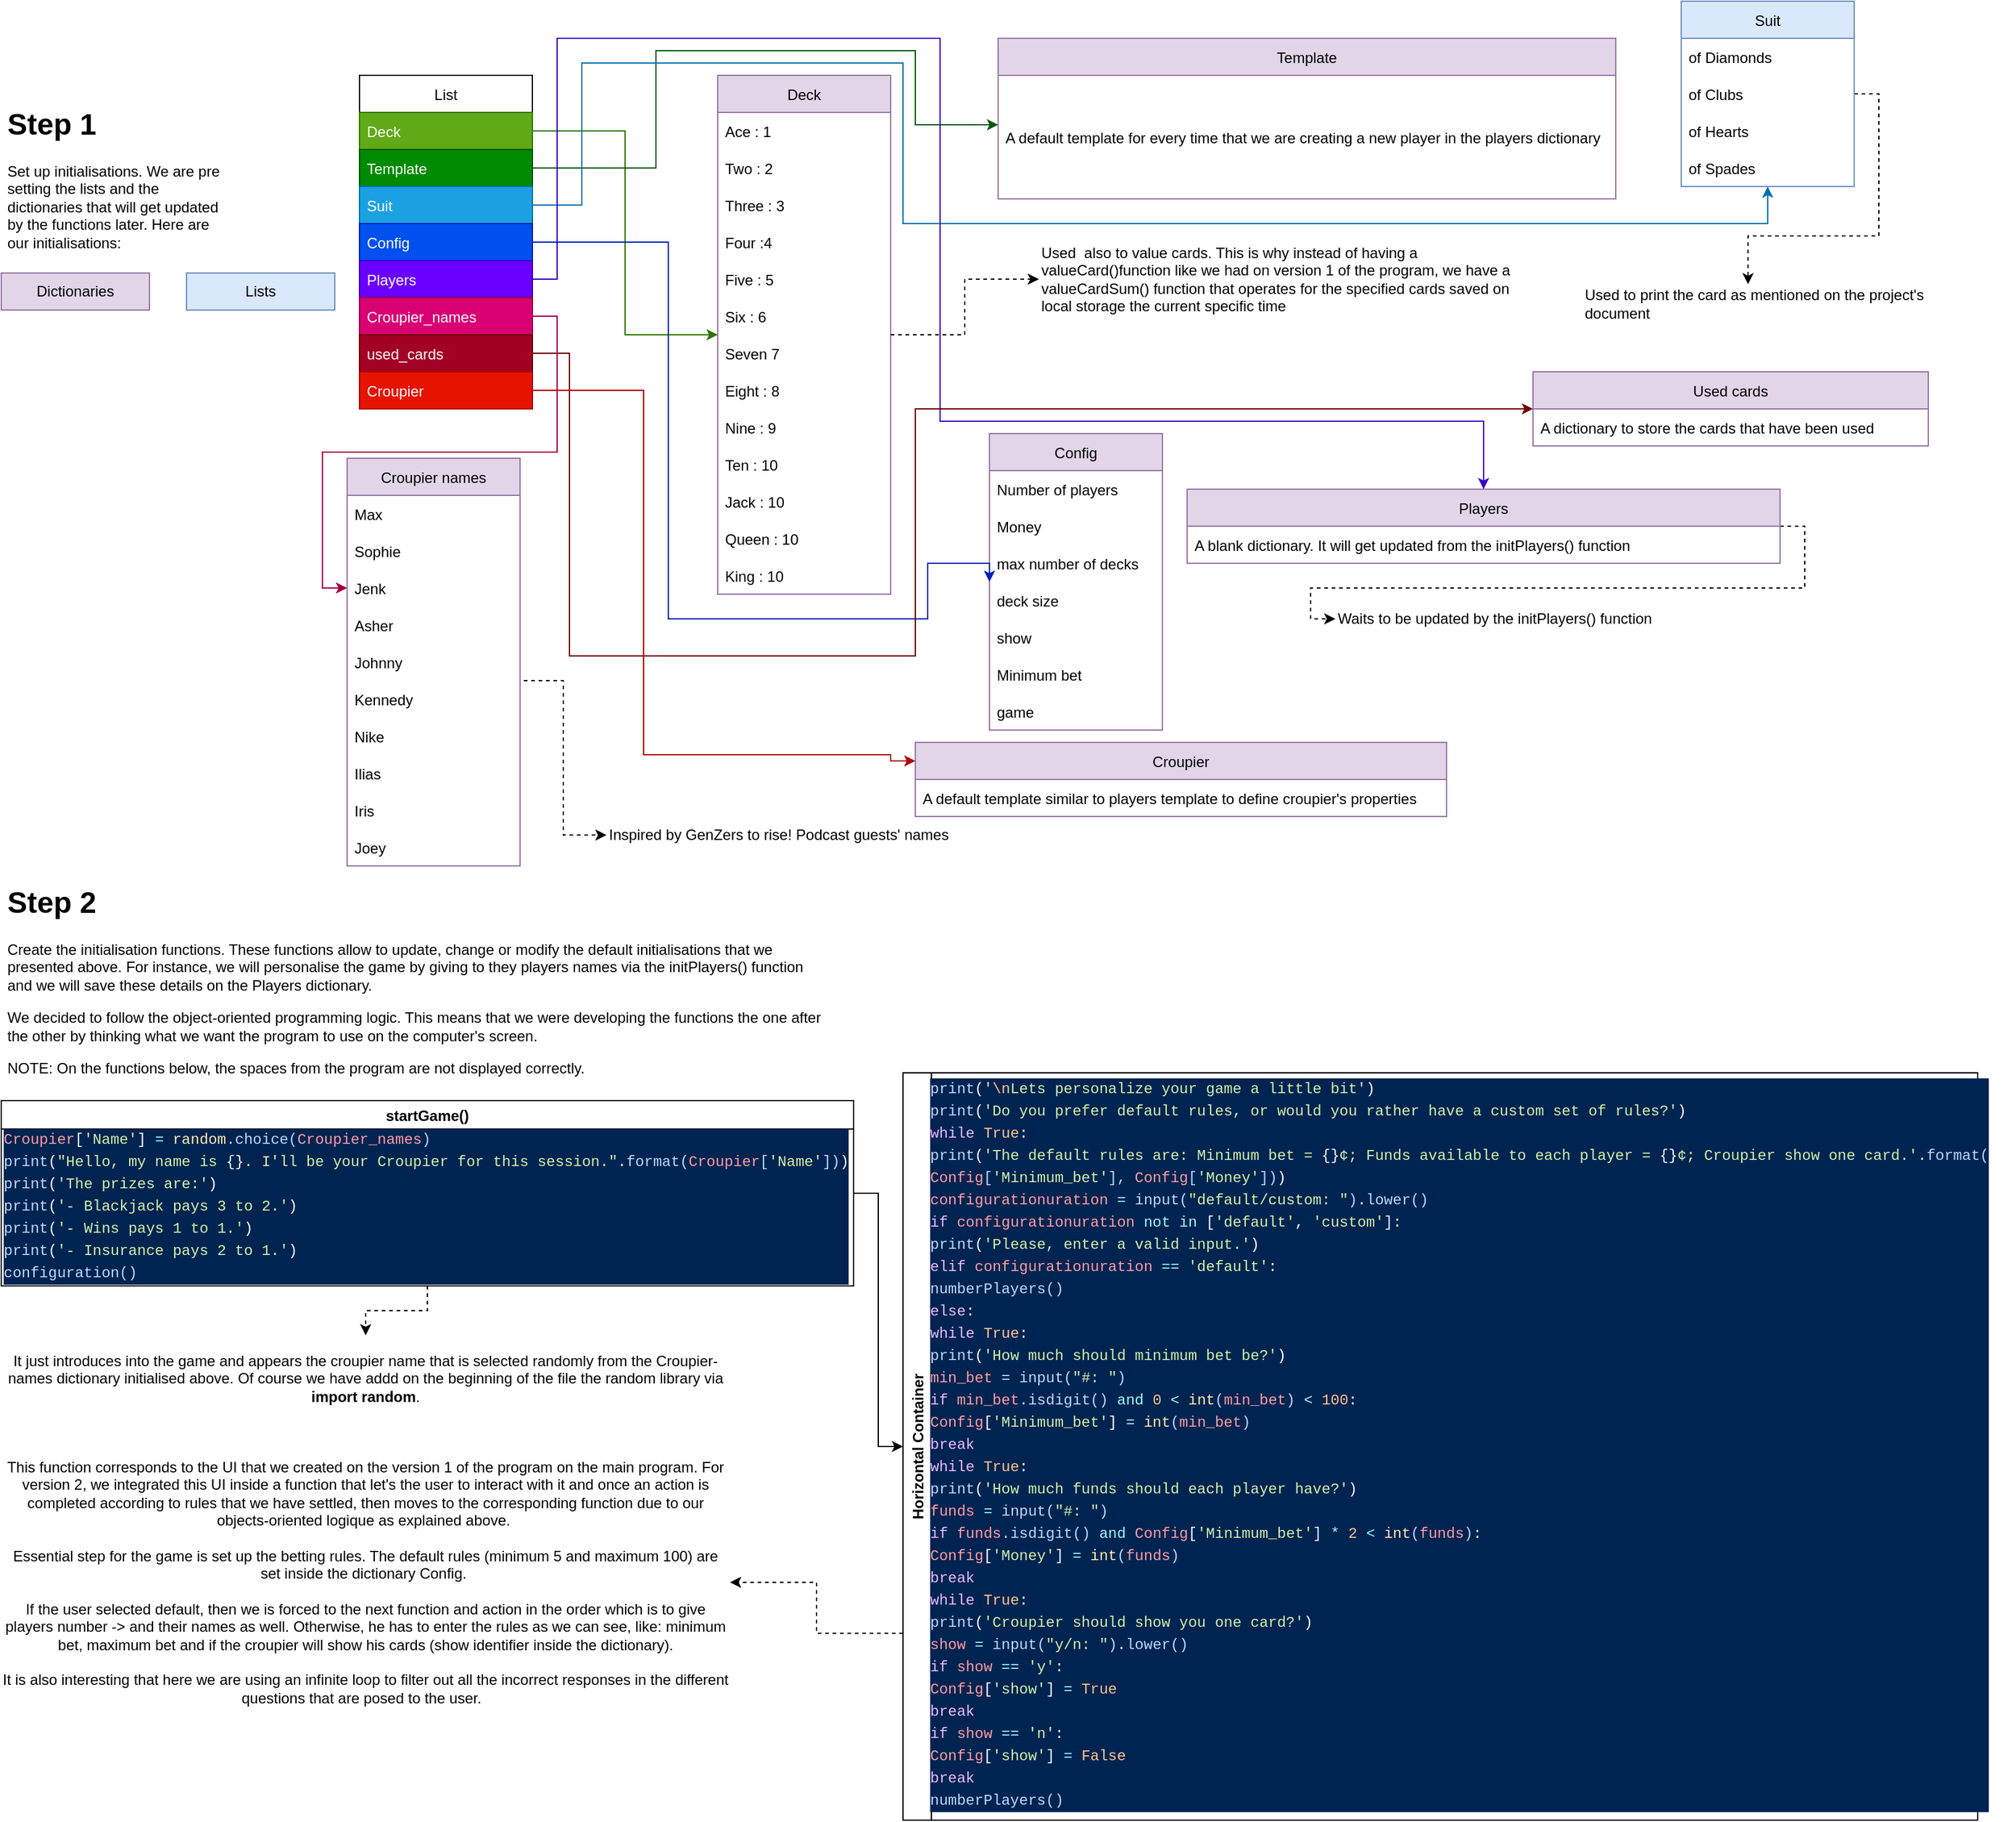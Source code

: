 <mxfile version="15.9.1" type="github">
  <diagram id="C5RBs43oDa-KdzZeNtuy" name="Page-1">
    <mxGraphModel dx="1019" dy="1835" grid="1" gridSize="10" guides="1" tooltips="1" connect="1" arrows="1" fold="1" page="1" pageScale="1" pageWidth="827" pageHeight="1169" math="0" shadow="0">
      <root>
        <mxCell id="WIyWlLk6GJQsqaUBKTNV-0" />
        <mxCell id="WIyWlLk6GJQsqaUBKTNV-1" parent="WIyWlLk6GJQsqaUBKTNV-0" />
        <mxCell id="v-qipN8iJghau_C7B_nq-13" value="Deck" style="swimlane;fontStyle=0;childLayout=stackLayout;horizontal=1;startSize=30;horizontalStack=0;resizeParent=1;resizeParentMax=0;resizeLast=0;collapsible=1;marginBottom=0;fillColor=#e1d5e7;strokeColor=#9673a6;" vertex="1" parent="WIyWlLk6GJQsqaUBKTNV-1">
          <mxGeometry x="600" y="10" width="140" height="420" as="geometry">
            <mxRectangle x="600" y="10" width="60" height="30" as="alternateBounds" />
          </mxGeometry>
        </mxCell>
        <mxCell id="v-qipN8iJghau_C7B_nq-14" value="Ace : 1" style="text;strokeColor=none;fillColor=none;align=left;verticalAlign=middle;spacingLeft=4;spacingRight=4;overflow=hidden;points=[[0,0.5],[1,0.5]];portConstraint=eastwest;rotatable=0;" vertex="1" parent="v-qipN8iJghau_C7B_nq-13">
          <mxGeometry y="30" width="140" height="30" as="geometry" />
        </mxCell>
        <mxCell id="v-qipN8iJghau_C7B_nq-15" value="Two : 2" style="text;strokeColor=none;fillColor=none;align=left;verticalAlign=middle;spacingLeft=4;spacingRight=4;overflow=hidden;points=[[0,0.5],[1,0.5]];portConstraint=eastwest;rotatable=0;" vertex="1" parent="v-qipN8iJghau_C7B_nq-13">
          <mxGeometry y="60" width="140" height="30" as="geometry" />
        </mxCell>
        <mxCell id="v-qipN8iJghau_C7B_nq-21" value="Three : 3" style="text;strokeColor=none;fillColor=none;align=left;verticalAlign=middle;spacingLeft=4;spacingRight=4;overflow=hidden;points=[[0,0.5],[1,0.5]];portConstraint=eastwest;rotatable=0;" vertex="1" parent="v-qipN8iJghau_C7B_nq-13">
          <mxGeometry y="90" width="140" height="30" as="geometry" />
        </mxCell>
        <mxCell id="v-qipN8iJghau_C7B_nq-16" value="Four :4" style="text;strokeColor=none;fillColor=none;align=left;verticalAlign=middle;spacingLeft=4;spacingRight=4;overflow=hidden;points=[[0,0.5],[1,0.5]];portConstraint=eastwest;rotatable=0;" vertex="1" parent="v-qipN8iJghau_C7B_nq-13">
          <mxGeometry y="120" width="140" height="30" as="geometry" />
        </mxCell>
        <mxCell id="v-qipN8iJghau_C7B_nq-18" value="Five : 5" style="text;strokeColor=none;fillColor=none;align=left;verticalAlign=middle;spacingLeft=4;spacingRight=4;overflow=hidden;points=[[0,0.5],[1,0.5]];portConstraint=eastwest;rotatable=0;" vertex="1" parent="v-qipN8iJghau_C7B_nq-13">
          <mxGeometry y="150" width="140" height="30" as="geometry" />
        </mxCell>
        <mxCell id="v-qipN8iJghau_C7B_nq-19" value="Six : 6" style="text;strokeColor=none;fillColor=none;align=left;verticalAlign=middle;spacingLeft=4;spacingRight=4;overflow=hidden;points=[[0,0.5],[1,0.5]];portConstraint=eastwest;rotatable=0;" vertex="1" parent="v-qipN8iJghau_C7B_nq-13">
          <mxGeometry y="180" width="140" height="30" as="geometry" />
        </mxCell>
        <mxCell id="v-qipN8iJghau_C7B_nq-25" value="Seven 7" style="text;strokeColor=none;fillColor=none;align=left;verticalAlign=middle;spacingLeft=4;spacingRight=4;overflow=hidden;points=[[0,0.5],[1,0.5]];portConstraint=eastwest;rotatable=0;" vertex="1" parent="v-qipN8iJghau_C7B_nq-13">
          <mxGeometry y="210" width="140" height="30" as="geometry" />
        </mxCell>
        <mxCell id="v-qipN8iJghau_C7B_nq-23" value="Eight : 8" style="text;strokeColor=none;fillColor=none;align=left;verticalAlign=middle;spacingLeft=4;spacingRight=4;overflow=hidden;points=[[0,0.5],[1,0.5]];portConstraint=eastwest;rotatable=0;" vertex="1" parent="v-qipN8iJghau_C7B_nq-13">
          <mxGeometry y="240" width="140" height="30" as="geometry" />
        </mxCell>
        <mxCell id="v-qipN8iJghau_C7B_nq-22" value="Nine : 9" style="text;strokeColor=none;fillColor=none;align=left;verticalAlign=middle;spacingLeft=4;spacingRight=4;overflow=hidden;points=[[0,0.5],[1,0.5]];portConstraint=eastwest;rotatable=0;" vertex="1" parent="v-qipN8iJghau_C7B_nq-13">
          <mxGeometry y="270" width="140" height="30" as="geometry" />
        </mxCell>
        <mxCell id="v-qipN8iJghau_C7B_nq-24" value="Ten : 10" style="text;strokeColor=none;fillColor=none;align=left;verticalAlign=middle;spacingLeft=4;spacingRight=4;overflow=hidden;points=[[0,0.5],[1,0.5]];portConstraint=eastwest;rotatable=0;" vertex="1" parent="v-qipN8iJghau_C7B_nq-13">
          <mxGeometry y="300" width="140" height="30" as="geometry" />
        </mxCell>
        <mxCell id="v-qipN8iJghau_C7B_nq-27" value="Jack : 10" style="text;strokeColor=none;fillColor=none;align=left;verticalAlign=middle;spacingLeft=4;spacingRight=4;overflow=hidden;points=[[0,0.5],[1,0.5]];portConstraint=eastwest;rotatable=0;" vertex="1" parent="v-qipN8iJghau_C7B_nq-13">
          <mxGeometry y="330" width="140" height="30" as="geometry" />
        </mxCell>
        <mxCell id="v-qipN8iJghau_C7B_nq-26" value="Queen : 10" style="text;strokeColor=none;fillColor=none;align=left;verticalAlign=middle;spacingLeft=4;spacingRight=4;overflow=hidden;points=[[0,0.5],[1,0.5]];portConstraint=eastwest;rotatable=0;" vertex="1" parent="v-qipN8iJghau_C7B_nq-13">
          <mxGeometry y="360" width="140" height="30" as="geometry" />
        </mxCell>
        <mxCell id="v-qipN8iJghau_C7B_nq-17" value="King : 10" style="text;strokeColor=none;fillColor=none;align=left;verticalAlign=middle;spacingLeft=4;spacingRight=4;overflow=hidden;points=[[0,0.5],[1,0.5]];portConstraint=eastwest;rotatable=0;" vertex="1" parent="v-qipN8iJghau_C7B_nq-13">
          <mxGeometry y="390" width="140" height="30" as="geometry" />
        </mxCell>
        <mxCell id="v-qipN8iJghau_C7B_nq-0" value="&lt;h1&gt;Step 1&lt;/h1&gt;&lt;p&gt;Set up initialisations. We are pre setting the lists and the dictionaries that will get updated by the functions later. Here are our initialisations:&lt;/p&gt;" style="text;html=1;strokeColor=none;fillColor=none;spacing=5;spacingTop=-20;whiteSpace=wrap;overflow=hidden;rounded=0;" vertex="1" parent="WIyWlLk6GJQsqaUBKTNV-1">
          <mxGeometry x="20" y="30" width="190" height="140" as="geometry" />
        </mxCell>
        <mxCell id="v-qipN8iJghau_C7B_nq-1" value="List" style="swimlane;fontStyle=0;childLayout=stackLayout;horizontal=1;startSize=30;horizontalStack=0;resizeParent=1;resizeParentMax=0;resizeLast=0;collapsible=1;marginBottom=0;" vertex="1" parent="WIyWlLk6GJQsqaUBKTNV-1">
          <mxGeometry x="310" y="10" width="140" height="270" as="geometry" />
        </mxCell>
        <mxCell id="v-qipN8iJghau_C7B_nq-2" value="Deck" style="text;strokeColor=#2D7600;fillColor=#60a917;align=left;verticalAlign=middle;spacingLeft=4;spacingRight=4;overflow=hidden;points=[[0,0.5],[1,0.5]];portConstraint=eastwest;rotatable=0;fontColor=#ffffff;" vertex="1" parent="v-qipN8iJghau_C7B_nq-1">
          <mxGeometry y="30" width="140" height="30" as="geometry" />
        </mxCell>
        <mxCell id="v-qipN8iJghau_C7B_nq-6" value="Template" style="text;strokeColor=#005700;fillColor=#008a00;align=left;verticalAlign=middle;spacingLeft=4;spacingRight=4;overflow=hidden;points=[[0,0.5],[1,0.5]];portConstraint=eastwest;rotatable=0;fontColor=#ffffff;" vertex="1" parent="v-qipN8iJghau_C7B_nq-1">
          <mxGeometry y="60" width="140" height="30" as="geometry" />
        </mxCell>
        <mxCell id="v-qipN8iJghau_C7B_nq-3" value="Suit" style="text;strokeColor=#006EAF;fillColor=#1ba1e2;align=left;verticalAlign=middle;spacingLeft=4;spacingRight=4;overflow=hidden;points=[[0,0.5],[1,0.5]];portConstraint=eastwest;rotatable=0;fontColor=#ffffff;" vertex="1" parent="v-qipN8iJghau_C7B_nq-1">
          <mxGeometry y="90" width="140" height="30" as="geometry" />
        </mxCell>
        <mxCell id="v-qipN8iJghau_C7B_nq-7" value="Config" style="text;strokeColor=#001DBC;fillColor=#0050ef;align=left;verticalAlign=middle;spacingLeft=4;spacingRight=4;overflow=hidden;points=[[0,0.5],[1,0.5]];portConstraint=eastwest;rotatable=0;fontColor=#ffffff;" vertex="1" parent="v-qipN8iJghau_C7B_nq-1">
          <mxGeometry y="120" width="140" height="30" as="geometry" />
        </mxCell>
        <mxCell id="v-qipN8iJghau_C7B_nq-5" value="Players" style="text;strokeColor=#3700CC;fillColor=#6a00ff;align=left;verticalAlign=middle;spacingLeft=4;spacingRight=4;overflow=hidden;points=[[0,0.5],[1,0.5]];portConstraint=eastwest;rotatable=0;fontColor=#ffffff;" vertex="1" parent="v-qipN8iJghau_C7B_nq-1">
          <mxGeometry y="150" width="140" height="30" as="geometry" />
        </mxCell>
        <mxCell id="v-qipN8iJghau_C7B_nq-12" value="Croupier_names" style="text;strokeColor=#A50040;fillColor=#d80073;align=left;verticalAlign=middle;spacingLeft=4;spacingRight=4;overflow=hidden;points=[[0,0.5],[1,0.5]];portConstraint=eastwest;rotatable=0;fontColor=#ffffff;" vertex="1" parent="v-qipN8iJghau_C7B_nq-1">
          <mxGeometry y="180" width="140" height="30" as="geometry" />
        </mxCell>
        <mxCell id="v-qipN8iJghau_C7B_nq-11" value="used_cards" style="text;strokeColor=#6F0000;fillColor=#a20025;align=left;verticalAlign=middle;spacingLeft=4;spacingRight=4;overflow=hidden;points=[[0,0.5],[1,0.5]];portConstraint=eastwest;rotatable=0;fontColor=#ffffff;" vertex="1" parent="v-qipN8iJghau_C7B_nq-1">
          <mxGeometry y="210" width="140" height="30" as="geometry" />
        </mxCell>
        <mxCell id="v-qipN8iJghau_C7B_nq-4" value="Croupier" style="text;strokeColor=#B20000;fillColor=#e51400;align=left;verticalAlign=middle;spacingLeft=4;spacingRight=4;overflow=hidden;points=[[0,0.5],[1,0.5]];portConstraint=eastwest;rotatable=0;fontColor=#ffffff;" vertex="1" parent="v-qipN8iJghau_C7B_nq-1">
          <mxGeometry y="240" width="140" height="30" as="geometry" />
        </mxCell>
        <mxCell id="v-qipN8iJghau_C7B_nq-86" style="edgeStyle=orthogonalEdgeStyle;rounded=0;orthogonalLoop=1;jettySize=auto;html=1;entryX=0;entryY=0.5;entryDx=0;entryDy=0;dashed=1;" edge="1" parent="WIyWlLk6GJQsqaUBKTNV-1" source="v-qipN8iJghau_C7B_nq-13" target="v-qipN8iJghau_C7B_nq-81">
          <mxGeometry relative="1" as="geometry" />
        </mxCell>
        <mxCell id="v-qipN8iJghau_C7B_nq-28" value="Template" style="swimlane;fontStyle=0;childLayout=stackLayout;horizontal=1;startSize=30;horizontalStack=0;resizeParent=1;resizeParentMax=0;resizeLast=0;collapsible=1;marginBottom=0;fillColor=#e1d5e7;strokeColor=#9673a6;" vertex="1" parent="WIyWlLk6GJQsqaUBKTNV-1">
          <mxGeometry x="827" y="-20" width="500" height="130" as="geometry">
            <mxRectangle x="810" y="50" width="80" height="30" as="alternateBounds" />
          </mxGeometry>
        </mxCell>
        <mxCell id="v-qipN8iJghau_C7B_nq-29" value="A default template for every time that we are creating a new player in the players dictionary" style="text;strokeColor=none;fillColor=none;align=left;verticalAlign=middle;spacingLeft=4;spacingRight=4;overflow=hidden;points=[[0,0.5],[1,0.5]];portConstraint=eastwest;rotatable=0;" vertex="1" parent="v-qipN8iJghau_C7B_nq-28">
          <mxGeometry y="30" width="500" height="100" as="geometry" />
        </mxCell>
        <mxCell id="v-qipN8iJghau_C7B_nq-87" style="edgeStyle=orthogonalEdgeStyle;rounded=0;orthogonalLoop=1;jettySize=auto;html=1;exitX=1;exitY=0.5;exitDx=0;exitDy=0;entryX=0.419;entryY=-0.029;entryDx=0;entryDy=0;dashed=1;entryPerimeter=0;" edge="1" parent="WIyWlLk6GJQsqaUBKTNV-1" source="v-qipN8iJghau_C7B_nq-32" target="v-qipN8iJghau_C7B_nq-82">
          <mxGeometry relative="1" as="geometry" />
        </mxCell>
        <mxCell id="v-qipN8iJghau_C7B_nq-32" value="Suit" style="swimlane;fontStyle=0;childLayout=stackLayout;horizontal=1;startSize=30;horizontalStack=0;resizeParent=1;resizeParentMax=0;resizeLast=0;collapsible=1;marginBottom=0;fillColor=#dae8fc;strokeColor=#6c8ebf;" vertex="1" parent="WIyWlLk6GJQsqaUBKTNV-1">
          <mxGeometry x="1380" y="-50" width="140" height="150" as="geometry">
            <mxRectangle x="1360" y="100" width="50" height="30" as="alternateBounds" />
          </mxGeometry>
        </mxCell>
        <mxCell id="v-qipN8iJghau_C7B_nq-33" value="of Diamonds" style="text;strokeColor=none;fillColor=none;align=left;verticalAlign=middle;spacingLeft=4;spacingRight=4;overflow=hidden;points=[[0,0.5],[1,0.5]];portConstraint=eastwest;rotatable=0;" vertex="1" parent="v-qipN8iJghau_C7B_nq-32">
          <mxGeometry y="30" width="140" height="30" as="geometry" />
        </mxCell>
        <mxCell id="v-qipN8iJghau_C7B_nq-36" value="of Clubs" style="text;strokeColor=none;fillColor=none;align=left;verticalAlign=middle;spacingLeft=4;spacingRight=4;overflow=hidden;points=[[0,0.5],[1,0.5]];portConstraint=eastwest;rotatable=0;" vertex="1" parent="v-qipN8iJghau_C7B_nq-32">
          <mxGeometry y="60" width="140" height="30" as="geometry" />
        </mxCell>
        <mxCell id="v-qipN8iJghau_C7B_nq-34" value="of Hearts" style="text;strokeColor=none;fillColor=none;align=left;verticalAlign=middle;spacingLeft=4;spacingRight=4;overflow=hidden;points=[[0,0.5],[1,0.5]];portConstraint=eastwest;rotatable=0;" vertex="1" parent="v-qipN8iJghau_C7B_nq-32">
          <mxGeometry y="90" width="140" height="30" as="geometry" />
        </mxCell>
        <mxCell id="v-qipN8iJghau_C7B_nq-35" value="of Spades" style="text;strokeColor=none;fillColor=none;align=left;verticalAlign=middle;spacingLeft=4;spacingRight=4;overflow=hidden;points=[[0,0.5],[1,0.5]];portConstraint=eastwest;rotatable=0;" vertex="1" parent="v-qipN8iJghau_C7B_nq-32">
          <mxGeometry y="120" width="140" height="30" as="geometry" />
        </mxCell>
        <mxCell id="v-qipN8iJghau_C7B_nq-37" value="Config" style="swimlane;fontStyle=0;childLayout=stackLayout;horizontal=1;startSize=30;horizontalStack=0;resizeParent=1;resizeParentMax=0;resizeLast=0;collapsible=1;marginBottom=0;fillColor=#e1d5e7;strokeColor=#9673a6;" vertex="1" parent="WIyWlLk6GJQsqaUBKTNV-1">
          <mxGeometry x="820" y="300" width="140" height="240" as="geometry">
            <mxRectangle x="910" y="190" width="70" height="30" as="alternateBounds" />
          </mxGeometry>
        </mxCell>
        <mxCell id="v-qipN8iJghau_C7B_nq-38" value="Number of players" style="text;strokeColor=none;fillColor=none;align=left;verticalAlign=middle;spacingLeft=4;spacingRight=4;overflow=hidden;points=[[0,0.5],[1,0.5]];portConstraint=eastwest;rotatable=0;" vertex="1" parent="v-qipN8iJghau_C7B_nq-37">
          <mxGeometry y="30" width="140" height="30" as="geometry" />
        </mxCell>
        <mxCell id="v-qipN8iJghau_C7B_nq-39" value="Money" style="text;strokeColor=none;fillColor=none;align=left;verticalAlign=middle;spacingLeft=4;spacingRight=4;overflow=hidden;points=[[0,0.5],[1,0.5]];portConstraint=eastwest;rotatable=0;" vertex="1" parent="v-qipN8iJghau_C7B_nq-37">
          <mxGeometry y="60" width="140" height="30" as="geometry" />
        </mxCell>
        <mxCell id="v-qipN8iJghau_C7B_nq-43" value="max number of decks" style="text;strokeColor=none;fillColor=none;align=left;verticalAlign=middle;spacingLeft=4;spacingRight=4;overflow=hidden;points=[[0,0.5],[1,0.5]];portConstraint=eastwest;rotatable=0;" vertex="1" parent="v-qipN8iJghau_C7B_nq-37">
          <mxGeometry y="90" width="140" height="30" as="geometry" />
        </mxCell>
        <mxCell id="v-qipN8iJghau_C7B_nq-44" value="deck size" style="text;strokeColor=none;fillColor=none;align=left;verticalAlign=middle;spacingLeft=4;spacingRight=4;overflow=hidden;points=[[0,0.5],[1,0.5]];portConstraint=eastwest;rotatable=0;" vertex="1" parent="v-qipN8iJghau_C7B_nq-37">
          <mxGeometry y="120" width="140" height="30" as="geometry" />
        </mxCell>
        <mxCell id="v-qipN8iJghau_C7B_nq-102" value="show" style="text;strokeColor=none;fillColor=none;align=left;verticalAlign=middle;spacingLeft=4;spacingRight=4;overflow=hidden;points=[[0,0.5],[1,0.5]];portConstraint=eastwest;rotatable=0;" vertex="1" parent="v-qipN8iJghau_C7B_nq-37">
          <mxGeometry y="150" width="140" height="30" as="geometry" />
        </mxCell>
        <mxCell id="v-qipN8iJghau_C7B_nq-40" value="Minimum bet" style="text;strokeColor=none;fillColor=none;align=left;verticalAlign=middle;spacingLeft=4;spacingRight=4;overflow=hidden;points=[[0,0.5],[1,0.5]];portConstraint=eastwest;rotatable=0;" vertex="1" parent="v-qipN8iJghau_C7B_nq-37">
          <mxGeometry y="180" width="140" height="30" as="geometry" />
        </mxCell>
        <mxCell id="v-qipN8iJghau_C7B_nq-41" value="game" style="text;strokeColor=none;fillColor=none;align=left;verticalAlign=middle;spacingLeft=4;spacingRight=4;overflow=hidden;points=[[0,0.5],[1,0.5]];portConstraint=eastwest;rotatable=0;" vertex="1" parent="v-qipN8iJghau_C7B_nq-37">
          <mxGeometry y="210" width="140" height="30" as="geometry" />
        </mxCell>
        <mxCell id="v-qipN8iJghau_C7B_nq-88" style="edgeStyle=orthogonalEdgeStyle;rounded=0;orthogonalLoop=1;jettySize=auto;html=1;exitX=1;exitY=0.5;exitDx=0;exitDy=0;entryX=0;entryY=0.5;entryDx=0;entryDy=0;dashed=1;" edge="1" parent="WIyWlLk6GJQsqaUBKTNV-1" source="v-qipN8iJghau_C7B_nq-45" target="v-qipN8iJghau_C7B_nq-84">
          <mxGeometry relative="1" as="geometry" />
        </mxCell>
        <mxCell id="v-qipN8iJghau_C7B_nq-45" value="Players" style="swimlane;fontStyle=0;childLayout=stackLayout;horizontal=1;startSize=30;horizontalStack=0;resizeParent=1;resizeParentMax=0;resizeLast=0;collapsible=1;marginBottom=0;fillColor=#e1d5e7;strokeColor=#9673a6;" vertex="1" parent="WIyWlLk6GJQsqaUBKTNV-1">
          <mxGeometry x="980" y="345" width="480" height="60" as="geometry">
            <mxRectangle x="1030" y="260" width="70" height="30" as="alternateBounds" />
          </mxGeometry>
        </mxCell>
        <mxCell id="v-qipN8iJghau_C7B_nq-46" value="A blank dictionary. It will get updated from the initPlayers() function" style="text;strokeColor=none;fillColor=none;align=left;verticalAlign=middle;spacingLeft=4;spacingRight=4;overflow=hidden;points=[[0,0.5],[1,0.5]];portConstraint=eastwest;rotatable=0;" vertex="1" parent="v-qipN8iJghau_C7B_nq-45">
          <mxGeometry y="30" width="480" height="30" as="geometry" />
        </mxCell>
        <mxCell id="v-qipN8iJghau_C7B_nq-89" style="edgeStyle=orthogonalEdgeStyle;rounded=0;orthogonalLoop=1;jettySize=auto;html=1;exitX=1;exitY=0.5;exitDx=0;exitDy=0;entryX=0;entryY=0.5;entryDx=0;entryDy=0;dashed=1;" edge="1" parent="WIyWlLk6GJQsqaUBKTNV-1" source="v-qipN8iJghau_C7B_nq-49" target="v-qipN8iJghau_C7B_nq-83">
          <mxGeometry relative="1" as="geometry">
            <Array as="points">
              <mxPoint x="440" y="500" />
              <mxPoint x="475" y="500" />
              <mxPoint x="475" y="625" />
            </Array>
          </mxGeometry>
        </mxCell>
        <mxCell id="v-qipN8iJghau_C7B_nq-49" value="Croupier names" style="swimlane;fontStyle=0;childLayout=stackLayout;horizontal=1;startSize=30;horizontalStack=0;resizeParent=1;resizeParentMax=0;resizeLast=0;collapsible=1;marginBottom=0;fillColor=#e1d5e7;strokeColor=#9673a6;" vertex="1" parent="WIyWlLk6GJQsqaUBKTNV-1">
          <mxGeometry x="300" y="320" width="140" height="330" as="geometry">
            <mxRectangle x="1037" y="460" width="120" height="30" as="alternateBounds" />
          </mxGeometry>
        </mxCell>
        <mxCell id="v-qipN8iJghau_C7B_nq-50" value="Max" style="text;strokeColor=none;fillColor=none;align=left;verticalAlign=middle;spacingLeft=4;spacingRight=4;overflow=hidden;points=[[0,0.5],[1,0.5]];portConstraint=eastwest;rotatable=0;" vertex="1" parent="v-qipN8iJghau_C7B_nq-49">
          <mxGeometry y="30" width="140" height="30" as="geometry" />
        </mxCell>
        <mxCell id="v-qipN8iJghau_C7B_nq-56" value="Sophie" style="text;strokeColor=none;fillColor=none;align=left;verticalAlign=middle;spacingLeft=4;spacingRight=4;overflow=hidden;points=[[0,0.5],[1,0.5]];portConstraint=eastwest;rotatable=0;" vertex="1" parent="v-qipN8iJghau_C7B_nq-49">
          <mxGeometry y="60" width="140" height="30" as="geometry" />
        </mxCell>
        <mxCell id="v-qipN8iJghau_C7B_nq-54" value="Jenk" style="text;strokeColor=none;fillColor=none;align=left;verticalAlign=middle;spacingLeft=4;spacingRight=4;overflow=hidden;points=[[0,0.5],[1,0.5]];portConstraint=eastwest;rotatable=0;" vertex="1" parent="v-qipN8iJghau_C7B_nq-49">
          <mxGeometry y="90" width="140" height="30" as="geometry" />
        </mxCell>
        <mxCell id="v-qipN8iJghau_C7B_nq-53" value="Asher" style="text;strokeColor=none;fillColor=none;align=left;verticalAlign=middle;spacingLeft=4;spacingRight=4;overflow=hidden;points=[[0,0.5],[1,0.5]];portConstraint=eastwest;rotatable=0;" vertex="1" parent="v-qipN8iJghau_C7B_nq-49">
          <mxGeometry y="120" width="140" height="30" as="geometry" />
        </mxCell>
        <mxCell id="v-qipN8iJghau_C7B_nq-57" value="Johnny" style="text;strokeColor=none;fillColor=none;align=left;verticalAlign=middle;spacingLeft=4;spacingRight=4;overflow=hidden;points=[[0,0.5],[1,0.5]];portConstraint=eastwest;rotatable=0;" vertex="1" parent="v-qipN8iJghau_C7B_nq-49">
          <mxGeometry y="150" width="140" height="30" as="geometry" />
        </mxCell>
        <mxCell id="v-qipN8iJghau_C7B_nq-59" value="Kennedy" style="text;strokeColor=none;fillColor=none;align=left;verticalAlign=middle;spacingLeft=4;spacingRight=4;overflow=hidden;points=[[0,0.5],[1,0.5]];portConstraint=eastwest;rotatable=0;" vertex="1" parent="v-qipN8iJghau_C7B_nq-49">
          <mxGeometry y="180" width="140" height="30" as="geometry" />
        </mxCell>
        <mxCell id="v-qipN8iJghau_C7B_nq-55" value="Nike" style="text;strokeColor=none;fillColor=none;align=left;verticalAlign=middle;spacingLeft=4;spacingRight=4;overflow=hidden;points=[[0,0.5],[1,0.5]];portConstraint=eastwest;rotatable=0;" vertex="1" parent="v-qipN8iJghau_C7B_nq-49">
          <mxGeometry y="210" width="140" height="30" as="geometry" />
        </mxCell>
        <mxCell id="v-qipN8iJghau_C7B_nq-51" value="Ilias" style="text;strokeColor=none;fillColor=none;align=left;verticalAlign=middle;spacingLeft=4;spacingRight=4;overflow=hidden;points=[[0,0.5],[1,0.5]];portConstraint=eastwest;rotatable=0;" vertex="1" parent="v-qipN8iJghau_C7B_nq-49">
          <mxGeometry y="240" width="140" height="30" as="geometry" />
        </mxCell>
        <mxCell id="v-qipN8iJghau_C7B_nq-58" value="Iris" style="text;strokeColor=none;fillColor=none;align=left;verticalAlign=middle;spacingLeft=4;spacingRight=4;overflow=hidden;points=[[0,0.5],[1,0.5]];portConstraint=eastwest;rotatable=0;" vertex="1" parent="v-qipN8iJghau_C7B_nq-49">
          <mxGeometry y="270" width="140" height="30" as="geometry" />
        </mxCell>
        <mxCell id="v-qipN8iJghau_C7B_nq-52" value="Joey" style="text;strokeColor=none;fillColor=none;align=left;verticalAlign=middle;spacingLeft=4;spacingRight=4;overflow=hidden;points=[[0,0.5],[1,0.5]];portConstraint=eastwest;rotatable=0;" vertex="1" parent="v-qipN8iJghau_C7B_nq-49">
          <mxGeometry y="300" width="140" height="30" as="geometry" />
        </mxCell>
        <mxCell id="v-qipN8iJghau_C7B_nq-61" value="Used cards" style="swimlane;fontStyle=0;childLayout=stackLayout;horizontal=1;startSize=30;horizontalStack=0;resizeParent=1;resizeParentMax=0;resizeLast=0;collapsible=1;marginBottom=0;fillColor=#e1d5e7;strokeColor=#9673a6;" vertex="1" parent="WIyWlLk6GJQsqaUBKTNV-1">
          <mxGeometry x="1260" y="250" width="320" height="60" as="geometry">
            <mxRectangle x="1630" y="240" width="90" height="30" as="alternateBounds" />
          </mxGeometry>
        </mxCell>
        <mxCell id="v-qipN8iJghau_C7B_nq-62" value="A dictionary to store the cards that have been used" style="text;strokeColor=none;fillColor=none;align=left;verticalAlign=middle;spacingLeft=4;spacingRight=4;overflow=hidden;points=[[0,0.5],[1,0.5]];portConstraint=eastwest;rotatable=0;" vertex="1" parent="v-qipN8iJghau_C7B_nq-61">
          <mxGeometry y="30" width="320" height="30" as="geometry" />
        </mxCell>
        <mxCell id="v-qipN8iJghau_C7B_nq-65" value="Croupier" style="swimlane;fontStyle=0;childLayout=stackLayout;horizontal=1;startSize=30;horizontalStack=0;resizeParent=1;resizeParentMax=0;resizeLast=0;collapsible=1;marginBottom=0;fillColor=#e1d5e7;strokeColor=#9673a6;" vertex="1" parent="WIyWlLk6GJQsqaUBKTNV-1">
          <mxGeometry x="760" y="550" width="430" height="60" as="geometry">
            <mxRectangle x="1497" y="530" width="80" height="30" as="alternateBounds" />
          </mxGeometry>
        </mxCell>
        <mxCell id="v-qipN8iJghau_C7B_nq-66" value="A default template similar to players template to define croupier&#39;s properties" style="text;strokeColor=none;fillColor=none;align=left;verticalAlign=middle;spacingLeft=4;spacingRight=4;overflow=hidden;points=[[0,0.5],[1,0.5]];portConstraint=eastwest;rotatable=0;" vertex="1" parent="v-qipN8iJghau_C7B_nq-65">
          <mxGeometry y="30" width="430" height="30" as="geometry" />
        </mxCell>
        <mxCell id="v-qipN8iJghau_C7B_nq-69" style="edgeStyle=orthogonalEdgeStyle;rounded=0;orthogonalLoop=1;jettySize=auto;html=1;exitX=1;exitY=0.5;exitDx=0;exitDy=0;fillColor=#60a917;strokeColor=#2D7600;" edge="1" parent="WIyWlLk6GJQsqaUBKTNV-1" source="v-qipN8iJghau_C7B_nq-2" target="v-qipN8iJghau_C7B_nq-13">
          <mxGeometry relative="1" as="geometry" />
        </mxCell>
        <mxCell id="v-qipN8iJghau_C7B_nq-70" style="edgeStyle=orthogonalEdgeStyle;rounded=0;orthogonalLoop=1;jettySize=auto;html=1;exitX=1;exitY=0.5;exitDx=0;exitDy=0;fillColor=#008a00;strokeColor=#005700;" edge="1" parent="WIyWlLk6GJQsqaUBKTNV-1" source="v-qipN8iJghau_C7B_nq-6">
          <mxGeometry relative="1" as="geometry">
            <mxPoint x="827" y="50" as="targetPoint" />
            <Array as="points">
              <mxPoint x="550" y="85" />
              <mxPoint x="550" y="-10" />
              <mxPoint x="760" y="-10" />
              <mxPoint x="760" y="50" />
              <mxPoint x="827" y="50" />
            </Array>
          </mxGeometry>
        </mxCell>
        <mxCell id="v-qipN8iJghau_C7B_nq-71" style="edgeStyle=orthogonalEdgeStyle;rounded=0;orthogonalLoop=1;jettySize=auto;html=1;exitX=1;exitY=0.5;exitDx=0;exitDy=0;fillColor=#1ba1e2;strokeColor=#006EAF;" edge="1" parent="WIyWlLk6GJQsqaUBKTNV-1" source="v-qipN8iJghau_C7B_nq-3" target="v-qipN8iJghau_C7B_nq-32">
          <mxGeometry relative="1" as="geometry">
            <Array as="points">
              <mxPoint x="490" y="115" />
              <mxPoint x="490" />
              <mxPoint x="750" />
              <mxPoint x="750" y="130" />
              <mxPoint x="1450" y="130" />
            </Array>
          </mxGeometry>
        </mxCell>
        <mxCell id="v-qipN8iJghau_C7B_nq-72" style="edgeStyle=orthogonalEdgeStyle;rounded=0;orthogonalLoop=1;jettySize=auto;html=1;exitX=1;exitY=0.5;exitDx=0;exitDy=0;entryX=0;entryY=0.5;entryDx=0;entryDy=0;fillColor=#0050ef;strokeColor=#001DBC;" edge="1" parent="WIyWlLk6GJQsqaUBKTNV-1" source="v-qipN8iJghau_C7B_nq-7" target="v-qipN8iJghau_C7B_nq-37">
          <mxGeometry relative="1" as="geometry">
            <Array as="points">
              <mxPoint x="560" y="145" />
              <mxPoint x="560" y="450" />
              <mxPoint x="770" y="450" />
              <mxPoint x="770" y="405" />
            </Array>
          </mxGeometry>
        </mxCell>
        <mxCell id="v-qipN8iJghau_C7B_nq-73" style="edgeStyle=orthogonalEdgeStyle;rounded=0;orthogonalLoop=1;jettySize=auto;html=1;exitX=1;exitY=0.5;exitDx=0;exitDy=0;entryX=0.5;entryY=0;entryDx=0;entryDy=0;fillColor=#6a00ff;strokeColor=#3700CC;" edge="1" parent="WIyWlLk6GJQsqaUBKTNV-1" source="v-qipN8iJghau_C7B_nq-5" target="v-qipN8iJghau_C7B_nq-45">
          <mxGeometry relative="1" as="geometry">
            <Array as="points">
              <mxPoint x="470" y="175" />
              <mxPoint x="470" y="-20" />
              <mxPoint x="780" y="-20" />
              <mxPoint x="780" y="290" />
              <mxPoint x="1220" y="290" />
            </Array>
          </mxGeometry>
        </mxCell>
        <mxCell id="v-qipN8iJghau_C7B_nq-77" style="edgeStyle=orthogonalEdgeStyle;rounded=0;orthogonalLoop=1;jettySize=auto;html=1;exitX=1;exitY=0.5;exitDx=0;exitDy=0;fillColor=#a20025;strokeColor=#6F0000;" edge="1" parent="WIyWlLk6GJQsqaUBKTNV-1" source="v-qipN8iJghau_C7B_nq-11" target="v-qipN8iJghau_C7B_nq-61">
          <mxGeometry relative="1" as="geometry">
            <Array as="points">
              <mxPoint x="480" y="235" />
              <mxPoint x="480" y="480" />
              <mxPoint x="760" y="480" />
              <mxPoint x="760" y="280" />
            </Array>
          </mxGeometry>
        </mxCell>
        <mxCell id="v-qipN8iJghau_C7B_nq-78" style="edgeStyle=orthogonalEdgeStyle;rounded=0;orthogonalLoop=1;jettySize=auto;html=1;exitX=1;exitY=0.5;exitDx=0;exitDy=0;fillColor=#e51400;strokeColor=#B20000;entryX=0;entryY=0.25;entryDx=0;entryDy=0;" edge="1" parent="WIyWlLk6GJQsqaUBKTNV-1" source="v-qipN8iJghau_C7B_nq-4" target="v-qipN8iJghau_C7B_nq-65">
          <mxGeometry relative="1" as="geometry">
            <mxPoint x="670" y="560" as="targetPoint" />
            <Array as="points">
              <mxPoint x="540" y="265" />
              <mxPoint x="540" y="560" />
              <mxPoint x="740" y="560" />
            </Array>
          </mxGeometry>
        </mxCell>
        <mxCell id="v-qipN8iJghau_C7B_nq-79" value="Dictionaries" style="rounded=0;whiteSpace=wrap;html=1;fillColor=#e1d5e7;strokeColor=#9673a6;" vertex="1" parent="WIyWlLk6GJQsqaUBKTNV-1">
          <mxGeometry x="20" y="170" width="120" height="30" as="geometry" />
        </mxCell>
        <mxCell id="v-qipN8iJghau_C7B_nq-80" value="Lists" style="rounded=0;whiteSpace=wrap;html=1;fillColor=#dae8fc;strokeColor=#6c8ebf;" vertex="1" parent="WIyWlLk6GJQsqaUBKTNV-1">
          <mxGeometry x="170" y="170" width="120" height="30" as="geometry" />
        </mxCell>
        <mxCell id="v-qipN8iJghau_C7B_nq-81" value="Used &amp;nbsp;also to value cards. This is why instead of having a valueCard()function like we had on version 1 of the program, we have a valueCardSum() function that operates for the specified cards saved on local storage the current specific time&amp;nbsp;" style="text;html=1;strokeColor=none;fillColor=none;align=left;verticalAlign=middle;whiteSpace=wrap;rounded=0;" vertex="1" parent="WIyWlLk6GJQsqaUBKTNV-1">
          <mxGeometry x="860" y="140" width="390" height="70" as="geometry" />
        </mxCell>
        <mxCell id="v-qipN8iJghau_C7B_nq-82" value="Used to print the card as mentioned on the project&#39;s document" style="text;html=1;strokeColor=none;fillColor=none;align=left;verticalAlign=middle;whiteSpace=wrap;rounded=0;" vertex="1" parent="WIyWlLk6GJQsqaUBKTNV-1">
          <mxGeometry x="1300" y="180" width="320" height="30" as="geometry" />
        </mxCell>
        <mxCell id="v-qipN8iJghau_C7B_nq-83" value="Inspired by GenZers to rise! Podcast guests&#39; names" style="text;html=1;strokeColor=none;fillColor=none;align=left;verticalAlign=middle;whiteSpace=wrap;rounded=0;" vertex="1" parent="WIyWlLk6GJQsqaUBKTNV-1">
          <mxGeometry x="510" y="610" width="290" height="30" as="geometry" />
        </mxCell>
        <mxCell id="v-qipN8iJghau_C7B_nq-84" value="Waits to be updated by the initPlayers() function&amp;nbsp;" style="text;html=1;strokeColor=none;fillColor=none;align=left;verticalAlign=middle;whiteSpace=wrap;rounded=0;" vertex="1" parent="WIyWlLk6GJQsqaUBKTNV-1">
          <mxGeometry x="1100" y="435" width="280" height="30" as="geometry" />
        </mxCell>
        <mxCell id="v-qipN8iJghau_C7B_nq-90" style="edgeStyle=orthogonalEdgeStyle;rounded=0;orthogonalLoop=1;jettySize=auto;html=1;exitX=1;exitY=0.5;exitDx=0;exitDy=0;entryX=0;entryY=0.5;entryDx=0;entryDy=0;fillColor=#d80073;strokeColor=#A50040;" edge="1" parent="WIyWlLk6GJQsqaUBKTNV-1" source="v-qipN8iJghau_C7B_nq-12" target="v-qipN8iJghau_C7B_nq-54">
          <mxGeometry relative="1" as="geometry">
            <mxPoint x="500" y="660" as="targetPoint" />
          </mxGeometry>
        </mxCell>
        <mxCell id="v-qipN8iJghau_C7B_nq-91" value="&lt;h1&gt;Step 2&lt;/h1&gt;&lt;p&gt;Create the initialisation functions. These functions allow to update, change or modify the default initialisations that we presented above. For instance, we will personalise the game by giving to they players names via the initPlayers() function and we will save these details on the Players dictionary.&amp;nbsp;&lt;/p&gt;&lt;p&gt;We decided to follow the object-oriented programming logic. This means that we were developing the functions the one after the other by thinking what we want the program to use on the computer&#39;s screen.&lt;/p&gt;&lt;p&gt;NOTE: On the functions below, the spaces from the program are not displayed correctly.&lt;/p&gt;&lt;p&gt;&lt;br&gt;&lt;/p&gt;" style="text;html=1;strokeColor=none;fillColor=none;spacing=5;spacingTop=-20;whiteSpace=wrap;overflow=hidden;rounded=0;" vertex="1" parent="WIyWlLk6GJQsqaUBKTNV-1">
          <mxGeometry x="20" y="660" width="670" height="170" as="geometry" />
        </mxCell>
        <mxCell id="v-qipN8iJghau_C7B_nq-97" style="edgeStyle=orthogonalEdgeStyle;rounded=0;orthogonalLoop=1;jettySize=auto;html=1;entryX=0;entryY=0.5;entryDx=0;entryDy=0;" edge="1" parent="WIyWlLk6GJQsqaUBKTNV-1" source="v-qipN8iJghau_C7B_nq-92" target="v-qipN8iJghau_C7B_nq-95">
          <mxGeometry relative="1" as="geometry" />
        </mxCell>
        <mxCell id="v-qipN8iJghau_C7B_nq-99" style="edgeStyle=orthogonalEdgeStyle;rounded=0;orthogonalLoop=1;jettySize=auto;html=1;dashed=1;" edge="1" parent="WIyWlLk6GJQsqaUBKTNV-1" source="v-qipN8iJghau_C7B_nq-92" target="v-qipN8iJghau_C7B_nq-98">
          <mxGeometry relative="1" as="geometry" />
        </mxCell>
        <mxCell id="v-qipN8iJghau_C7B_nq-92" value="startGame()" style="swimlane;" vertex="1" parent="WIyWlLk6GJQsqaUBKTNV-1">
          <mxGeometry x="20" y="840" width="690" height="150" as="geometry">
            <mxRectangle x="20" y="840" width="100" height="23" as="alternateBounds" />
          </mxGeometry>
        </mxCell>
        <mxCell id="v-qipN8iJghau_C7B_nq-94" value="&lt;div style=&quot;color: rgb(255 , 255 , 255) ; background-color: rgb(0 , 36 , 81) ; font-family: &amp;quot;menlo&amp;quot; , &amp;quot;monaco&amp;quot; , &amp;quot;courier new&amp;quot; , monospace ; line-height: 18px&quot;&gt;&lt;div&gt;&lt;span style=&quot;color: rgb(255 , 157 , 164)&quot;&gt;Croupier&lt;/span&gt;[&lt;span style=&quot;color: rgb(209 , 241 , 169)&quot;&gt;&#39;Name&#39;&lt;/span&gt;] &lt;span style=&quot;color: rgb(153 , 255 , 255)&quot;&gt;=&lt;/span&gt; &lt;span style=&quot;color: rgb(255 , 238 , 173)&quot;&gt;random&lt;/span&gt;&lt;span style=&quot;color: rgb(187 , 218 , 255)&quot;&gt;.&lt;/span&gt;&lt;span style=&quot;color: rgb(187 , 218 , 255)&quot;&gt;choice&lt;/span&gt;&lt;span style=&quot;color: rgb(187 , 218 , 255)&quot;&gt;(&lt;/span&gt;&lt;span style=&quot;color: rgb(255 , 157 , 164)&quot;&gt;Croupier_names&lt;/span&gt;&lt;span style=&quot;color: rgb(187 , 218 , 255)&quot;&gt;)&lt;/span&gt;&lt;/div&gt;&lt;div&gt;    &lt;span style=&quot;color: rgb(187 , 218 , 255)&quot;&gt;print&lt;/span&gt;(&lt;span style=&quot;color: rgb(209 , 241 , 169)&quot;&gt;&quot;Hello, my name is &lt;/span&gt;{}&lt;span style=&quot;color: rgb(209 , 241 , 169)&quot;&gt;. I&#39;ll be your Croupier for this session.&quot;&lt;/span&gt;.&lt;span style=&quot;color: rgb(187 , 218 , 255)&quot;&gt;format&lt;/span&gt;&lt;span style=&quot;color: rgb(187 , 218 , 255)&quot;&gt;(&lt;/span&gt;&lt;span style=&quot;color: rgb(255 , 157 , 164)&quot;&gt;Croupier&lt;/span&gt;&lt;span style=&quot;color: rgb(187 , 218 , 255)&quot;&gt;[&lt;/span&gt;&lt;span style=&quot;color: rgb(209 , 241 , 169)&quot;&gt;&#39;Name&#39;&lt;/span&gt;&lt;span style=&quot;color: rgb(187 , 218 , 255)&quot;&gt;])&lt;/span&gt;)&lt;/div&gt;&lt;div&gt;    &lt;span style=&quot;color: rgb(187 , 218 , 255)&quot;&gt;print&lt;/span&gt;(&lt;span style=&quot;color: rgb(209 , 241 , 169)&quot;&gt;&#39;The prizes are:&#39;&lt;/span&gt;)&lt;/div&gt;&lt;div&gt;    &lt;span style=&quot;color: rgb(187 , 218 , 255)&quot;&gt;print&lt;/span&gt;(&lt;span style=&quot;color: rgb(209 , 241 , 169)&quot;&gt;&#39;- Blackjack pays 3 to 2.&#39;&lt;/span&gt;)&lt;/div&gt;&lt;div&gt;    &lt;span style=&quot;color: rgb(187 , 218 , 255)&quot;&gt;print&lt;/span&gt;(&lt;span style=&quot;color: rgb(209 , 241 , 169)&quot;&gt;&#39;- Wins pays 1 to 1.&#39;&lt;/span&gt;)&lt;/div&gt;&lt;div&gt;    &lt;span style=&quot;color: rgb(187 , 218 , 255)&quot;&gt;print&lt;/span&gt;(&lt;span style=&quot;color: rgb(209 , 241 , 169)&quot;&gt;&#39;- Insurance pays 2 to 1.&#39;&lt;/span&gt;)&lt;/div&gt;&lt;div&gt;&lt;div&gt;&lt;div style=&quot;&quot;&gt;&lt;span style=&quot;color: rgb(187 , 218 , 255)&quot;&gt;configuration&lt;/span&gt;&lt;span style=&quot;color: rgb(187 , 218 , 255)&quot;&gt;()&lt;/span&gt;&lt;/div&gt;&lt;/div&gt;    &lt;/div&gt;&lt;/div&gt;" style="text;html=1;align=left;verticalAlign=middle;resizable=0;points=[];autosize=1;strokeColor=none;fillColor=none;" vertex="1" parent="v-qipN8iJghau_C7B_nq-92">
          <mxGeometry y="20" width="700" height="130" as="geometry" />
        </mxCell>
        <mxCell id="v-qipN8iJghau_C7B_nq-101" style="edgeStyle=orthogonalEdgeStyle;rounded=0;orthogonalLoop=1;jettySize=auto;html=1;exitX=0;exitY=0.75;exitDx=0;exitDy=0;entryX=1;entryY=0.5;entryDx=0;entryDy=0;dashed=1;" edge="1" parent="WIyWlLk6GJQsqaUBKTNV-1" source="v-qipN8iJghau_C7B_nq-95" target="v-qipN8iJghau_C7B_nq-100">
          <mxGeometry relative="1" as="geometry" />
        </mxCell>
        <mxCell id="v-qipN8iJghau_C7B_nq-95" value="Horizontal Container" style="swimlane;horizontal=0;" vertex="1" parent="WIyWlLk6GJQsqaUBKTNV-1">
          <mxGeometry x="750" y="817.5" width="870" height="605" as="geometry">
            <mxRectangle x="750" y="817.5" width="30" height="195" as="alternateBounds" />
          </mxGeometry>
        </mxCell>
        <mxCell id="v-qipN8iJghau_C7B_nq-96" value="&lt;div style=&quot;color: rgb(255 , 255 , 255) ; background-color: rgb(0 , 36 , 81) ; font-family: &amp;quot;menlo&amp;quot; , &amp;quot;monaco&amp;quot; , &amp;quot;courier new&amp;quot; , monospace ; line-height: 18px&quot;&gt;&lt;div&gt;&lt;span style=&quot;color: rgb(187 , 218 , 255)&quot;&gt;print&lt;/span&gt;(&lt;span style=&quot;color: rgb(209 , 241 , 169)&quot;&gt;&#39;&lt;/span&gt;&lt;span style=&quot;color: rgb(255 , 197 , 143)&quot;&gt;\n&lt;/span&gt;&lt;span style=&quot;color: rgb(209 , 241 , 169)&quot;&gt;Lets personalize your game a little bit&#39;&lt;/span&gt;)&lt;/div&gt;&lt;div&gt;    &lt;span style=&quot;color: rgb(187 , 218 , 255)&quot;&gt;print&lt;/span&gt;(&lt;span style=&quot;color: rgb(209 , 241 , 169)&quot;&gt;&#39;Do you prefer default rules, or would you rather have a custom set of rules?&#39;&lt;/span&gt;)&lt;/div&gt;&lt;div&gt;    &lt;span style=&quot;color: rgb(235 , 187 , 255)&quot;&gt;while&lt;/span&gt; &lt;span style=&quot;color: rgb(255 , 197 , 143)&quot;&gt;True&lt;/span&gt;:&lt;/div&gt;&lt;div&gt;        &lt;span style=&quot;color: rgb(187 , 218 , 255)&quot;&gt;print&lt;/span&gt;(&lt;span style=&quot;color: rgb(209 , 241 , 169)&quot;&gt;&#39;The default rules are: Minimum bet = &lt;/span&gt;{}&lt;span style=&quot;color: rgb(209 , 241 , 169)&quot;&gt;¢; Funds available to each player = &lt;/span&gt;{}&lt;span style=&quot;color: rgb(209 , 241 , 169)&quot;&gt;¢; Croupier show one card.&#39;&lt;/span&gt;.&lt;span style=&quot;color: rgb(187 , 218 , 255)&quot;&gt;format&lt;/span&gt;&lt;span style=&quot;color: rgb(187 , 218 , 255)&quot;&gt;(&lt;/span&gt;&lt;/div&gt;&lt;div&gt;&lt;span style=&quot;color: rgb(187 , 218 , 255)&quot;&gt;            &lt;/span&gt;&lt;span style=&quot;color: rgb(255 , 157 , 164)&quot;&gt;Config&lt;/span&gt;&lt;span style=&quot;color: rgb(187 , 218 , 255)&quot;&gt;[&lt;/span&gt;&lt;span style=&quot;color: rgb(209 , 241 , 169)&quot;&gt;&#39;Minimum_bet&#39;&lt;/span&gt;&lt;span style=&quot;color: rgb(187 , 218 , 255)&quot;&gt;], &lt;/span&gt;&lt;span style=&quot;color: rgb(255 , 157 , 164)&quot;&gt;Config&lt;/span&gt;&lt;span style=&quot;color: rgb(187 , 218 , 255)&quot;&gt;[&lt;/span&gt;&lt;span style=&quot;color: rgb(209 , 241 , 169)&quot;&gt;&#39;Money&#39;&lt;/span&gt;&lt;span style=&quot;color: rgb(187 , 218 , 255)&quot;&gt;])&lt;/span&gt;)&lt;/div&gt;&lt;div&gt;        &lt;span style=&quot;color: rgb(255 , 157 , 164)&quot;&gt;configurationuration&lt;/span&gt; &lt;span style=&quot;color: rgb(153 , 255 , 255)&quot;&gt;=&lt;/span&gt; &lt;span style=&quot;color: rgb(187 , 218 , 255)&quot;&gt;input&lt;/span&gt;&lt;span style=&quot;color: rgb(187 , 218 , 255)&quot;&gt;(&lt;/span&gt;&lt;span style=&quot;color: rgb(209 , 241 , 169)&quot;&gt;&quot;default/custom: &quot;&lt;/span&gt;&lt;span style=&quot;color: rgb(187 , 218 , 255)&quot;&gt;)&lt;/span&gt;.&lt;span style=&quot;color: rgb(187 , 218 , 255)&quot;&gt;lower&lt;/span&gt;&lt;span style=&quot;color: rgb(187 , 218 , 255)&quot;&gt;()&lt;/span&gt;&lt;/div&gt;&lt;div&gt;        &lt;span style=&quot;color: rgb(235 , 187 , 255)&quot;&gt;if&lt;/span&gt; &lt;span style=&quot;color: rgb(255 , 157 , 164)&quot;&gt;configurationuration&lt;/span&gt; &lt;span style=&quot;color: rgb(153 , 255 , 255)&quot;&gt;not&lt;/span&gt; &lt;span style=&quot;color: rgb(153 , 255 , 255)&quot;&gt;in&lt;/span&gt; [&lt;span style=&quot;color: rgb(209 , 241 , 169)&quot;&gt;&#39;default&#39;&lt;/span&gt;, &lt;span style=&quot;color: rgb(209 , 241 , 169)&quot;&gt;&#39;custom&#39;&lt;/span&gt;]:&lt;/div&gt;&lt;div&gt;            &lt;span style=&quot;color: rgb(187 , 218 , 255)&quot;&gt;print&lt;/span&gt;(&lt;span style=&quot;color: rgb(209 , 241 , 169)&quot;&gt;&#39;Please, enter a valid input.&#39;&lt;/span&gt;)&lt;/div&gt;&lt;div&gt;        &lt;span style=&quot;color: rgb(235 , 187 , 255)&quot;&gt;elif&lt;/span&gt; &lt;span style=&quot;color: rgb(255 , 157 , 164)&quot;&gt;configurationuration&lt;/span&gt; &lt;span style=&quot;color: rgb(153 , 255 , 255)&quot;&gt;==&lt;/span&gt; &lt;span style=&quot;color: rgb(209 , 241 , 169)&quot;&gt;&#39;default&#39;&lt;/span&gt;:&lt;/div&gt;&lt;div&gt;            &lt;span style=&quot;color: rgb(187 , 218 , 255)&quot;&gt;numberPlayers&lt;/span&gt;&lt;span style=&quot;color: rgb(187 , 218 , 255)&quot;&gt;()&lt;/span&gt;&lt;/div&gt;&lt;div&gt;        &lt;span style=&quot;color: rgb(235 , 187 , 255)&quot;&gt;else&lt;/span&gt;:&lt;/div&gt;&lt;div&gt;            &lt;span style=&quot;color: rgb(235 , 187 , 255)&quot;&gt;while&lt;/span&gt; &lt;span style=&quot;color: rgb(255 , 197 , 143)&quot;&gt;True&lt;/span&gt;:&lt;/div&gt;&lt;div&gt;                &lt;span style=&quot;color: rgb(187 , 218 , 255)&quot;&gt;print&lt;/span&gt;(&lt;span style=&quot;color: rgb(209 , 241 , 169)&quot;&gt;&#39;How much should minimum bet be?&#39;&lt;/span&gt;)&lt;/div&gt;&lt;div&gt;                &lt;span style=&quot;color: rgb(255 , 157 , 164)&quot;&gt;min_bet&lt;/span&gt; &lt;span style=&quot;color: rgb(153 , 255 , 255)&quot;&gt;=&lt;/span&gt; &lt;span style=&quot;color: rgb(187 , 218 , 255)&quot;&gt;input&lt;/span&gt;&lt;span style=&quot;color: rgb(187 , 218 , 255)&quot;&gt;(&lt;/span&gt;&lt;span style=&quot;color: rgb(209 , 241 , 169)&quot;&gt;&quot;#: &quot;&lt;/span&gt;&lt;span style=&quot;color: rgb(187 , 218 , 255)&quot;&gt;)&lt;/span&gt;&lt;/div&gt;&lt;div&gt;                &lt;span style=&quot;color: rgb(235 , 187 , 255)&quot;&gt;if&lt;/span&gt; &lt;span style=&quot;color: rgb(255 , 157 , 164)&quot;&gt;min_bet&lt;/span&gt;&lt;span style=&quot;color: rgb(187 , 218 , 255)&quot;&gt;.&lt;/span&gt;&lt;span style=&quot;color: rgb(187 , 218 , 255)&quot;&gt;isdigit&lt;/span&gt;&lt;span style=&quot;color: rgb(187 , 218 , 255)&quot;&gt;()&lt;/span&gt; &lt;span style=&quot;color: rgb(153 , 255 , 255)&quot;&gt;and&lt;/span&gt; &lt;span style=&quot;color: rgb(255 , 197 , 143)&quot;&gt;0&lt;/span&gt; &lt;span style=&quot;color: rgb(153 , 255 , 255)&quot;&gt;&amp;lt;&lt;/span&gt; &lt;span style=&quot;color: rgb(255 , 238 , 173)&quot;&gt;int&lt;/span&gt;&lt;span style=&quot;color: rgb(187 , 218 , 255)&quot;&gt;(&lt;/span&gt;&lt;span style=&quot;color: rgb(255 , 157 , 164)&quot;&gt;min_bet&lt;/span&gt;&lt;span style=&quot;color: rgb(187 , 218 , 255)&quot;&gt;)&lt;/span&gt; &lt;span style=&quot;color: rgb(153 , 255 , 255)&quot;&gt;&amp;lt;&lt;/span&gt; &lt;span style=&quot;color: rgb(255 , 197 , 143)&quot;&gt;100&lt;/span&gt;:&lt;/div&gt;&lt;div&gt;                    &lt;span style=&quot;color: rgb(255 , 157 , 164)&quot;&gt;Config&lt;/span&gt;[&lt;span style=&quot;color: rgb(209 , 241 , 169)&quot;&gt;&#39;Minimum_bet&#39;&lt;/span&gt;] &lt;span style=&quot;color: rgb(153 , 255 , 255)&quot;&gt;=&lt;/span&gt; &lt;span style=&quot;color: rgb(255 , 238 , 173)&quot;&gt;int&lt;/span&gt;&lt;span style=&quot;color: rgb(187 , 218 , 255)&quot;&gt;(&lt;/span&gt;&lt;span style=&quot;color: rgb(255 , 157 , 164)&quot;&gt;min_bet&lt;/span&gt;&lt;span style=&quot;color: rgb(187 , 218 , 255)&quot;&gt;)&lt;/span&gt;&lt;/div&gt;&lt;div&gt;                    &lt;span style=&quot;color: rgb(235 , 187 , 255)&quot;&gt;break&lt;/span&gt;&lt;/div&gt;&lt;div&gt;            &lt;span style=&quot;color: rgb(235 , 187 , 255)&quot;&gt;while&lt;/span&gt; &lt;span style=&quot;color: rgb(255 , 197 , 143)&quot;&gt;True&lt;/span&gt;:&lt;/div&gt;&lt;div&gt;                &lt;span style=&quot;color: rgb(187 , 218 , 255)&quot;&gt;print&lt;/span&gt;(&lt;span style=&quot;color: rgb(209 , 241 , 169)&quot;&gt;&#39;How much funds should each player have?&#39;&lt;/span&gt;)&lt;/div&gt;&lt;div&gt;                &lt;span style=&quot;color: rgb(255 , 157 , 164)&quot;&gt;funds&lt;/span&gt; &lt;span style=&quot;color: rgb(153 , 255 , 255)&quot;&gt;=&lt;/span&gt; &lt;span style=&quot;color: rgb(187 , 218 , 255)&quot;&gt;input&lt;/span&gt;&lt;span style=&quot;color: rgb(187 , 218 , 255)&quot;&gt;(&lt;/span&gt;&lt;span style=&quot;color: rgb(209 , 241 , 169)&quot;&gt;&quot;#: &quot;&lt;/span&gt;&lt;span style=&quot;color: rgb(187 , 218 , 255)&quot;&gt;)&lt;/span&gt;&lt;/div&gt;&lt;div&gt;                &lt;span style=&quot;color: rgb(235 , 187 , 255)&quot;&gt;if&lt;/span&gt; &lt;span style=&quot;color: rgb(255 , 157 , 164)&quot;&gt;funds&lt;/span&gt;&lt;span style=&quot;color: rgb(187 , 218 , 255)&quot;&gt;.&lt;/span&gt;&lt;span style=&quot;color: rgb(187 , 218 , 255)&quot;&gt;isdigit&lt;/span&gt;&lt;span style=&quot;color: rgb(187 , 218 , 255)&quot;&gt;()&lt;/span&gt; &lt;span style=&quot;color: rgb(153 , 255 , 255)&quot;&gt;and&lt;/span&gt; &lt;span style=&quot;color: rgb(255 , 157 , 164)&quot;&gt;Config&lt;/span&gt;[&lt;span style=&quot;color: rgb(209 , 241 , 169)&quot;&gt;&#39;Minimum_bet&#39;&lt;/span&gt;] &lt;span style=&quot;color: rgb(153 , 255 , 255)&quot;&gt;*&lt;/span&gt; &lt;span style=&quot;color: rgb(255 , 197 , 143)&quot;&gt;2&lt;/span&gt; &lt;span style=&quot;color: rgb(153 , 255 , 255)&quot;&gt;&amp;lt;&lt;/span&gt; &lt;span style=&quot;color: rgb(255 , 238 , 173)&quot;&gt;int&lt;/span&gt;&lt;span style=&quot;color: rgb(187 , 218 , 255)&quot;&gt;(&lt;/span&gt;&lt;span style=&quot;color: rgb(255 , 157 , 164)&quot;&gt;funds&lt;/span&gt;&lt;span style=&quot;color: rgb(187 , 218 , 255)&quot;&gt;)&lt;/span&gt;:&lt;/div&gt;&lt;div&gt;                    &lt;span style=&quot;color: rgb(255 , 157 , 164)&quot;&gt;Config&lt;/span&gt;[&lt;span style=&quot;color: rgb(209 , 241 , 169)&quot;&gt;&#39;Money&#39;&lt;/span&gt;] &lt;span style=&quot;color: rgb(153 , 255 , 255)&quot;&gt;=&lt;/span&gt; &lt;span style=&quot;color: rgb(255 , 238 , 173)&quot;&gt;int&lt;/span&gt;&lt;span style=&quot;color: rgb(187 , 218 , 255)&quot;&gt;(&lt;/span&gt;&lt;span style=&quot;color: rgb(255 , 157 , 164)&quot;&gt;funds&lt;/span&gt;&lt;span style=&quot;color: rgb(187 , 218 , 255)&quot;&gt;)&lt;/span&gt;&lt;/div&gt;&lt;div&gt;                    &lt;span style=&quot;color: rgb(235 , 187 , 255)&quot;&gt;break&lt;/span&gt;&lt;/div&gt;&lt;div&gt;            &lt;span style=&quot;color: rgb(235 , 187 , 255)&quot;&gt;while&lt;/span&gt; &lt;span style=&quot;color: rgb(255 , 197 , 143)&quot;&gt;True&lt;/span&gt;:&lt;/div&gt;&lt;div&gt;                &lt;span style=&quot;color: rgb(187 , 218 , 255)&quot;&gt;print&lt;/span&gt;(&lt;span style=&quot;color: rgb(209 , 241 , 169)&quot;&gt;&#39;Croupier should show you one card?&#39;&lt;/span&gt;)&lt;/div&gt;&lt;div&gt;                &lt;span style=&quot;color: rgb(255 , 157 , 164)&quot;&gt;show&lt;/span&gt; &lt;span style=&quot;color: rgb(153 , 255 , 255)&quot;&gt;=&lt;/span&gt; &lt;span style=&quot;color: rgb(187 , 218 , 255)&quot;&gt;input&lt;/span&gt;&lt;span style=&quot;color: rgb(187 , 218 , 255)&quot;&gt;(&lt;/span&gt;&lt;span style=&quot;color: rgb(209 , 241 , 169)&quot;&gt;&quot;y/n: &quot;&lt;/span&gt;&lt;span style=&quot;color: rgb(187 , 218 , 255)&quot;&gt;)&lt;/span&gt;.&lt;span style=&quot;color: rgb(187 , 218 , 255)&quot;&gt;lower&lt;/span&gt;&lt;span style=&quot;color: rgb(187 , 218 , 255)&quot;&gt;()&lt;/span&gt;&lt;/div&gt;&lt;div&gt;                &lt;span style=&quot;color: rgb(235 , 187 , 255)&quot;&gt;if&lt;/span&gt; &lt;span style=&quot;color: rgb(255 , 157 , 164)&quot;&gt;show&lt;/span&gt; &lt;span style=&quot;color: rgb(153 , 255 , 255)&quot;&gt;==&lt;/span&gt; &lt;span style=&quot;color: rgb(209 , 241 , 169)&quot;&gt;&#39;y&#39;&lt;/span&gt;:&lt;/div&gt;&lt;div&gt;                    &lt;span style=&quot;color: rgb(255 , 157 , 164)&quot;&gt;Config&lt;/span&gt;[&lt;span style=&quot;color: rgb(209 , 241 , 169)&quot;&gt;&#39;show&#39;&lt;/span&gt;] &lt;span style=&quot;color: rgb(153 , 255 , 255)&quot;&gt;=&lt;/span&gt; &lt;span style=&quot;color: rgb(255 , 197 , 143)&quot;&gt;True&lt;/span&gt;&lt;/div&gt;&lt;div&gt;                    &lt;span style=&quot;color: rgb(235 , 187 , 255)&quot;&gt;break&lt;/span&gt;&lt;/div&gt;&lt;div&gt;                &lt;span style=&quot;color: rgb(235 , 187 , 255)&quot;&gt;if&lt;/span&gt; &lt;span style=&quot;color: rgb(255 , 157 , 164)&quot;&gt;show&lt;/span&gt; &lt;span style=&quot;color: rgb(153 , 255 , 255)&quot;&gt;==&lt;/span&gt; &lt;span style=&quot;color: rgb(209 , 241 , 169)&quot;&gt;&#39;n&#39;&lt;/span&gt;:&lt;/div&gt;&lt;div&gt;                    &lt;span style=&quot;color: rgb(255 , 157 , 164)&quot;&gt;Config&lt;/span&gt;[&lt;span style=&quot;color: rgb(209 , 241 , 169)&quot;&gt;&#39;show&#39;&lt;/span&gt;] &lt;span style=&quot;color: rgb(153 , 255 , 255)&quot;&gt;=&lt;/span&gt; &lt;span style=&quot;color: rgb(255 , 197 , 143)&quot;&gt;False&lt;/span&gt;&lt;/div&gt;&lt;div&gt;                    &lt;span style=&quot;color: rgb(235 , 187 , 255)&quot;&gt;break&lt;/span&gt;&lt;/div&gt;&lt;div&gt;            &lt;span style=&quot;color: rgb(187 , 218 , 255)&quot;&gt;numberPlayers&lt;/span&gt;&lt;span style=&quot;color: rgb(187 , 218 , 255)&quot;&gt;()&lt;/span&gt;&lt;/div&gt;&lt;/div&gt;" style="text;html=1;align=left;verticalAlign=middle;resizable=0;points=[];autosize=1;strokeColor=none;fillColor=none;" vertex="1" parent="v-qipN8iJghau_C7B_nq-95">
          <mxGeometry x="20" width="880" height="600" as="geometry" />
        </mxCell>
        <mxCell id="v-qipN8iJghau_C7B_nq-98" value="It just introduces into the game and appears the croupier name that is selected randomly from the Croupier-names dictionary initialised above. Of course we have addd on the beginning of the file the random library via &lt;b&gt;import random&lt;/b&gt;." style="text;html=1;strokeColor=none;fillColor=none;align=center;verticalAlign=middle;whiteSpace=wrap;rounded=0;" vertex="1" parent="WIyWlLk6GJQsqaUBKTNV-1">
          <mxGeometry x="20" y="1030" width="590" height="70" as="geometry" />
        </mxCell>
        <mxCell id="v-qipN8iJghau_C7B_nq-100" value="This function corresponds to the UI that we created on the version 1 of the program on the main program. For version 2, we integrated this UI inside a function that let&#39;s the user to interact with it and once an action is completed according to rules that we have settled, then moves to the corresponding function due to our objects-oriented logique as explained above.&amp;nbsp;&lt;br&gt;&lt;br&gt;Essential step for the game is set up the betting rules. The default rules (minimum 5 and maximum 100) are set inside the dictionary Config.&amp;nbsp;&lt;br&gt;&lt;br&gt;If the user selected default, then we is forced to the next function and action in the order which is to give players number -&amp;gt; and their names as well. Otherwise, he has to enter the rules as we can see, like: minimum bet, maximum bet and if the croupier will show his cards (show identifier inside the dictionary).&lt;br&gt;&lt;br&gt;It is also interesting that here we are using an infinite loop to filter out all the incorrect responses in the different questions that are posed to the user. &amp;nbsp;" style="text;html=1;strokeColor=none;fillColor=none;align=center;verticalAlign=middle;whiteSpace=wrap;rounded=0;" vertex="1" parent="WIyWlLk6GJQsqaUBKTNV-1">
          <mxGeometry x="20" y="1100" width="590" height="260" as="geometry" />
        </mxCell>
      </root>
    </mxGraphModel>
  </diagram>
</mxfile>

